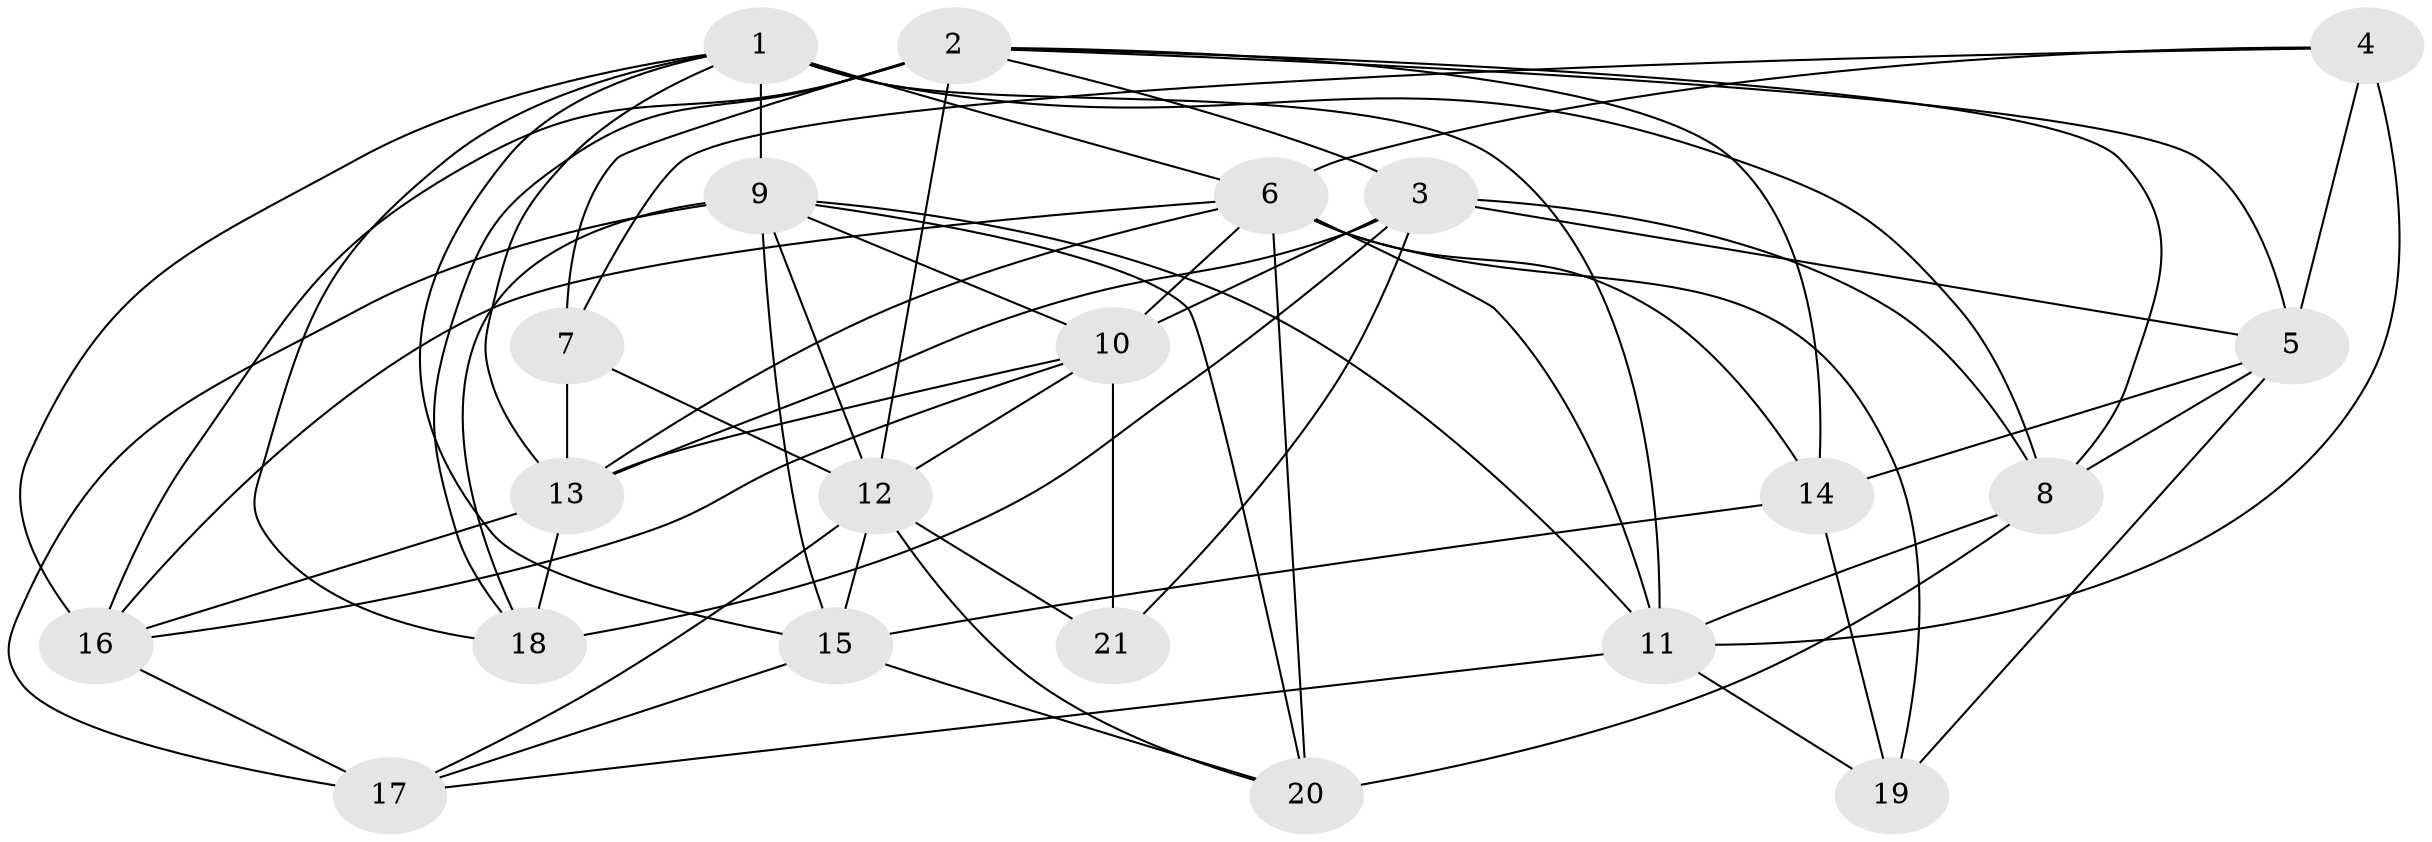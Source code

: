 // original degree distribution, {4: 1.0}
// Generated by graph-tools (version 1.1) at 2025/53/03/04/25 22:53:54]
// undirected, 21 vertices, 64 edges
graph export_dot {
  node [color=gray90,style=filled];
  1;
  2;
  3;
  4;
  5;
  6;
  7;
  8;
  9;
  10;
  11;
  12;
  13;
  14;
  15;
  16;
  17;
  18;
  19;
  20;
  21;
  1 -- 6 [weight=1.0];
  1 -- 8 [weight=1.0];
  1 -- 9 [weight=3.0];
  1 -- 11 [weight=1.0];
  1 -- 13 [weight=1.0];
  1 -- 15 [weight=1.0];
  1 -- 16 [weight=1.0];
  1 -- 18 [weight=1.0];
  2 -- 3 [weight=1.0];
  2 -- 5 [weight=1.0];
  2 -- 7 [weight=1.0];
  2 -- 8 [weight=1.0];
  2 -- 12 [weight=1.0];
  2 -- 14 [weight=1.0];
  2 -- 16 [weight=3.0];
  2 -- 18 [weight=1.0];
  3 -- 5 [weight=3.0];
  3 -- 8 [weight=1.0];
  3 -- 10 [weight=3.0];
  3 -- 13 [weight=2.0];
  3 -- 18 [weight=1.0];
  3 -- 21 [weight=1.0];
  4 -- 5 [weight=1.0];
  4 -- 6 [weight=1.0];
  4 -- 7 [weight=1.0];
  4 -- 11 [weight=3.0];
  5 -- 8 [weight=1.0];
  5 -- 14 [weight=1.0];
  5 -- 19 [weight=1.0];
  6 -- 10 [weight=1.0];
  6 -- 11 [weight=1.0];
  6 -- 13 [weight=1.0];
  6 -- 14 [weight=2.0];
  6 -- 16 [weight=1.0];
  6 -- 19 [weight=1.0];
  6 -- 20 [weight=1.0];
  7 -- 12 [weight=2.0];
  7 -- 13 [weight=2.0];
  8 -- 11 [weight=2.0];
  8 -- 20 [weight=2.0];
  9 -- 10 [weight=1.0];
  9 -- 11 [weight=1.0];
  9 -- 12 [weight=2.0];
  9 -- 15 [weight=1.0];
  9 -- 17 [weight=2.0];
  9 -- 18 [weight=1.0];
  9 -- 20 [weight=1.0];
  10 -- 12 [weight=1.0];
  10 -- 13 [weight=1.0];
  10 -- 16 [weight=1.0];
  10 -- 21 [weight=2.0];
  11 -- 17 [weight=1.0];
  11 -- 19 [weight=1.0];
  12 -- 15 [weight=1.0];
  12 -- 17 [weight=1.0];
  12 -- 20 [weight=1.0];
  12 -- 21 [weight=1.0];
  13 -- 16 [weight=1.0];
  13 -- 18 [weight=2.0];
  14 -- 15 [weight=1.0];
  14 -- 19 [weight=1.0];
  15 -- 17 [weight=1.0];
  15 -- 20 [weight=1.0];
  16 -- 17 [weight=1.0];
}
